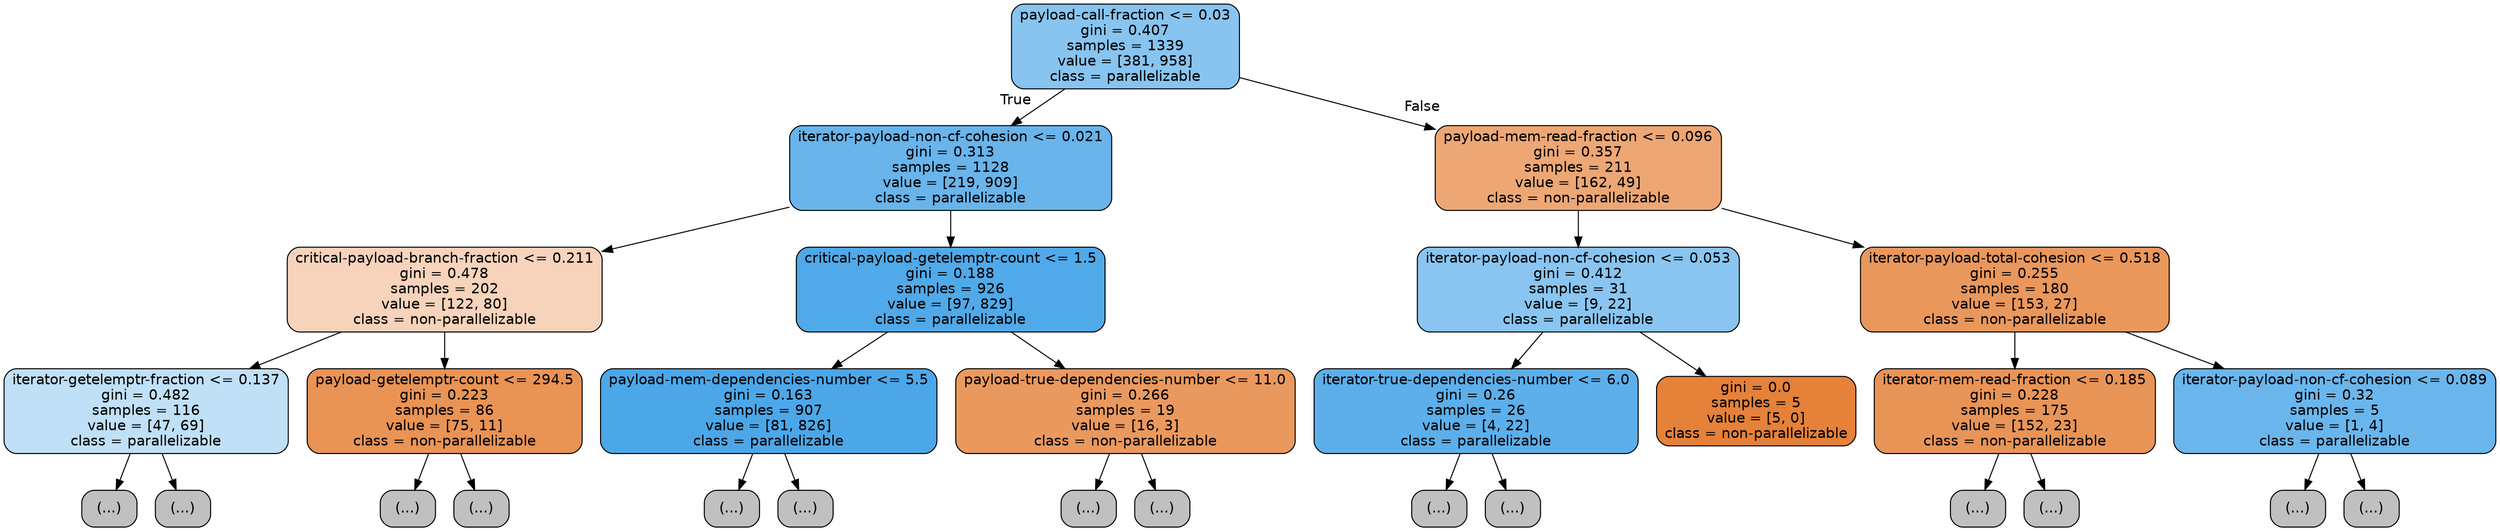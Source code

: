 digraph Tree {
node [shape=box, style="filled, rounded", color="black", fontname=helvetica] ;
edge [fontname=helvetica] ;
0 [label="payload-call-fraction <= 0.03\ngini = 0.407\nsamples = 1339\nvalue = [381, 958]\nclass = parallelizable", fillcolor="#399de59a"] ;
1 [label="iterator-payload-non-cf-cohesion <= 0.021\ngini = 0.313\nsamples = 1128\nvalue = [219, 909]\nclass = parallelizable", fillcolor="#399de5c2"] ;
0 -> 1 [labeldistance=2.5, labelangle=45, headlabel="True"] ;
2 [label="critical-payload-branch-fraction <= 0.211\ngini = 0.478\nsamples = 202\nvalue = [122, 80]\nclass = non-parallelizable", fillcolor="#e5813958"] ;
1 -> 2 ;
3 [label="iterator-getelemptr-fraction <= 0.137\ngini = 0.482\nsamples = 116\nvalue = [47, 69]\nclass = parallelizable", fillcolor="#399de551"] ;
2 -> 3 ;
4 [label="(...)", fillcolor="#C0C0C0"] ;
3 -> 4 ;
27 [label="(...)", fillcolor="#C0C0C0"] ;
3 -> 27 ;
40 [label="payload-getelemptr-count <= 294.5\ngini = 0.223\nsamples = 86\nvalue = [75, 11]\nclass = non-parallelizable", fillcolor="#e58139da"] ;
2 -> 40 ;
41 [label="(...)", fillcolor="#C0C0C0"] ;
40 -> 41 ;
54 [label="(...)", fillcolor="#C0C0C0"] ;
40 -> 54 ;
55 [label="critical-payload-getelemptr-count <= 1.5\ngini = 0.188\nsamples = 926\nvalue = [97, 829]\nclass = parallelizable", fillcolor="#399de5e1"] ;
1 -> 55 ;
56 [label="payload-mem-dependencies-number <= 5.5\ngini = 0.163\nsamples = 907\nvalue = [81, 826]\nclass = parallelizable", fillcolor="#399de5e6"] ;
55 -> 56 ;
57 [label="(...)", fillcolor="#C0C0C0"] ;
56 -> 57 ;
130 [label="(...)", fillcolor="#C0C0C0"] ;
56 -> 130 ;
169 [label="payload-true-dependencies-number <= 11.0\ngini = 0.266\nsamples = 19\nvalue = [16, 3]\nclass = non-parallelizable", fillcolor="#e58139cf"] ;
55 -> 169 ;
170 [label="(...)", fillcolor="#C0C0C0"] ;
169 -> 170 ;
171 [label="(...)", fillcolor="#C0C0C0"] ;
169 -> 171 ;
174 [label="payload-mem-read-fraction <= 0.096\ngini = 0.357\nsamples = 211\nvalue = [162, 49]\nclass = non-parallelizable", fillcolor="#e58139b2"] ;
0 -> 174 [labeldistance=2.5, labelangle=-45, headlabel="False"] ;
175 [label="iterator-payload-non-cf-cohesion <= 0.053\ngini = 0.412\nsamples = 31\nvalue = [9, 22]\nclass = parallelizable", fillcolor="#399de597"] ;
174 -> 175 ;
176 [label="iterator-true-dependencies-number <= 6.0\ngini = 0.26\nsamples = 26\nvalue = [4, 22]\nclass = parallelizable", fillcolor="#399de5d1"] ;
175 -> 176 ;
177 [label="(...)", fillcolor="#C0C0C0"] ;
176 -> 177 ;
180 [label="(...)", fillcolor="#C0C0C0"] ;
176 -> 180 ;
181 [label="gini = 0.0\nsamples = 5\nvalue = [5, 0]\nclass = non-parallelizable", fillcolor="#e58139ff"] ;
175 -> 181 ;
182 [label="iterator-payload-total-cohesion <= 0.518\ngini = 0.255\nsamples = 180\nvalue = [153, 27]\nclass = non-parallelizable", fillcolor="#e58139d2"] ;
174 -> 182 ;
183 [label="iterator-mem-read-fraction <= 0.185\ngini = 0.228\nsamples = 175\nvalue = [152, 23]\nclass = non-parallelizable", fillcolor="#e58139d8"] ;
182 -> 183 ;
184 [label="(...)", fillcolor="#C0C0C0"] ;
183 -> 184 ;
207 [label="(...)", fillcolor="#C0C0C0"] ;
183 -> 207 ;
218 [label="iterator-payload-non-cf-cohesion <= 0.089\ngini = 0.32\nsamples = 5\nvalue = [1, 4]\nclass = parallelizable", fillcolor="#399de5bf"] ;
182 -> 218 ;
219 [label="(...)", fillcolor="#C0C0C0"] ;
218 -> 219 ;
220 [label="(...)", fillcolor="#C0C0C0"] ;
218 -> 220 ;
}